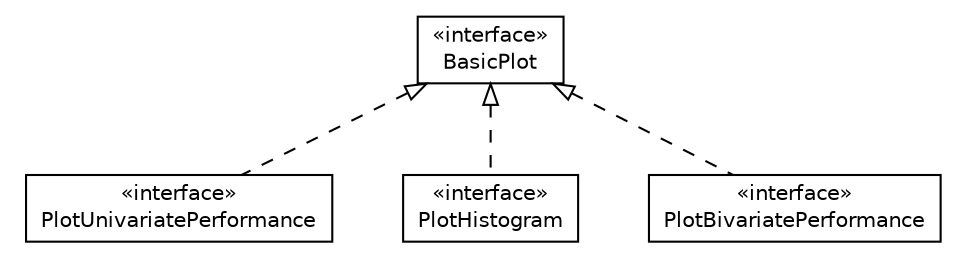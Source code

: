 #!/usr/local/bin/dot
#
# Class diagram 
# Generated by UMLGraph version 5.2 (http://www.umlgraph.org/)
#

digraph G {
	edge [fontname="Helvetica",fontsize=10,labelfontname="Helvetica",labelfontsize=10];
	node [fontname="Helvetica",fontsize=10,shape=plaintext];
	nodesep=0.25;
	ranksep=0.5;
	// com.isnotworking.recfwk.vis.PlotUnivariatePerformance
	c128 [label=<<table title="com.isnotworking.recfwk.vis.PlotUnivariatePerformance" border="0" cellborder="1" cellspacing="0" cellpadding="2" port="p" href="./PlotUnivariatePerformance.html">
		<tr><td><table border="0" cellspacing="0" cellpadding="1">
<tr><td align="center" balign="center"> &#171;interface&#187; </td></tr>
<tr><td align="center" balign="center"> PlotUnivariatePerformance </td></tr>
		</table></td></tr>
		</table>>, fontname="Helvetica", fontcolor="black", fontsize=10.0];
	// com.isnotworking.recfwk.vis.PlotHistogram
	c129 [label=<<table title="com.isnotworking.recfwk.vis.PlotHistogram" border="0" cellborder="1" cellspacing="0" cellpadding="2" port="p" href="./PlotHistogram.html">
		<tr><td><table border="0" cellspacing="0" cellpadding="1">
<tr><td align="center" balign="center"> &#171;interface&#187; </td></tr>
<tr><td align="center" balign="center"> PlotHistogram </td></tr>
		</table></td></tr>
		</table>>, fontname="Helvetica", fontcolor="black", fontsize=10.0];
	// com.isnotworking.recfwk.vis.PlotBivariatePerformance
	c130 [label=<<table title="com.isnotworking.recfwk.vis.PlotBivariatePerformance" border="0" cellborder="1" cellspacing="0" cellpadding="2" port="p" href="./PlotBivariatePerformance.html">
		<tr><td><table border="0" cellspacing="0" cellpadding="1">
<tr><td align="center" balign="center"> &#171;interface&#187; </td></tr>
<tr><td align="center" balign="center"> PlotBivariatePerformance </td></tr>
		</table></td></tr>
		</table>>, fontname="Helvetica", fontcolor="black", fontsize=10.0];
	// com.isnotworking.recfwk.vis.BasicPlot
	c131 [label=<<table title="com.isnotworking.recfwk.vis.BasicPlot" border="0" cellborder="1" cellspacing="0" cellpadding="2" port="p" href="./BasicPlot.html">
		<tr><td><table border="0" cellspacing="0" cellpadding="1">
<tr><td align="center" balign="center"> &#171;interface&#187; </td></tr>
<tr><td align="center" balign="center"> BasicPlot </td></tr>
		</table></td></tr>
		</table>>, fontname="Helvetica", fontcolor="black", fontsize=10.0];
	//com.isnotworking.recfwk.vis.PlotUnivariatePerformance implements com.isnotworking.recfwk.vis.BasicPlot
	c131:p -> c128:p [dir=back,arrowtail=empty,style=dashed];
	//com.isnotworking.recfwk.vis.PlotHistogram implements com.isnotworking.recfwk.vis.BasicPlot
	c131:p -> c129:p [dir=back,arrowtail=empty,style=dashed];
	//com.isnotworking.recfwk.vis.PlotBivariatePerformance implements com.isnotworking.recfwk.vis.BasicPlot
	c131:p -> c130:p [dir=back,arrowtail=empty,style=dashed];
}

